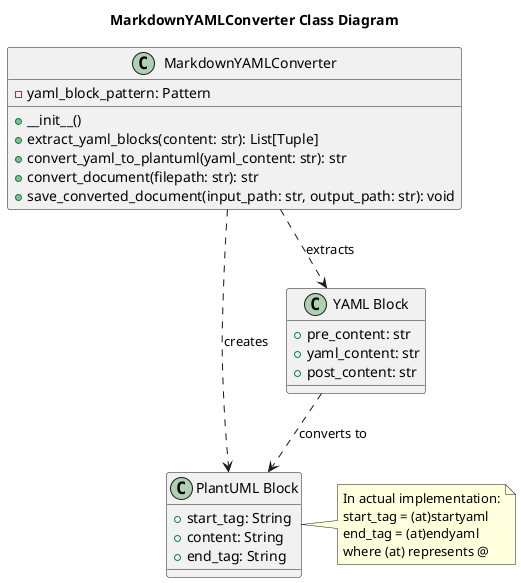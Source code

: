 @startuml
title MarkdownYAMLConverter Class Diagram

class MarkdownYAMLConverter {
    - yaml_block_pattern: Pattern
    + __init__()
    + extract_yaml_blocks(content: str): List[Tuple]
    + convert_yaml_to_plantuml(yaml_content: str): str
    + convert_document(filepath: str): str
    + save_converted_document(input_path: str, output_path: str): void
}

class "YAML Block" as YB {
    + pre_content: str
    + yaml_content: str
    + post_content: str
}

class "PlantUML Block" as PB {
    + start_tag: String
    + content: String
    + end_tag: String
}

note right of PB
  In actual implementation:
  start_tag = (at)startyaml
  end_tag = (at)endyaml
  where (at) represents @
end note

MarkdownYAMLConverter ..> YB: extracts
MarkdownYAMLConverter ..> PB: creates
YB ..> PB: converts to

@enduml
